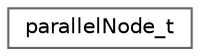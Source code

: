 digraph "Graphical Class Hierarchy"
{
 // LATEX_PDF_SIZE
  bgcolor="transparent";
  edge [fontname=Helvetica,fontsize=10,labelfontname=Helvetica,labelfontsize=10];
  node [fontname=Helvetica,fontsize=10,shape=box,height=0.2,width=0.4];
  rankdir="LR";
  Node0 [id="Node000000",label="parallelNode_t",height=0.2,width=0.4,color="grey40", fillcolor="white", style="filled",URL="$structparallelNode__t.html",tooltip=" "];
}
